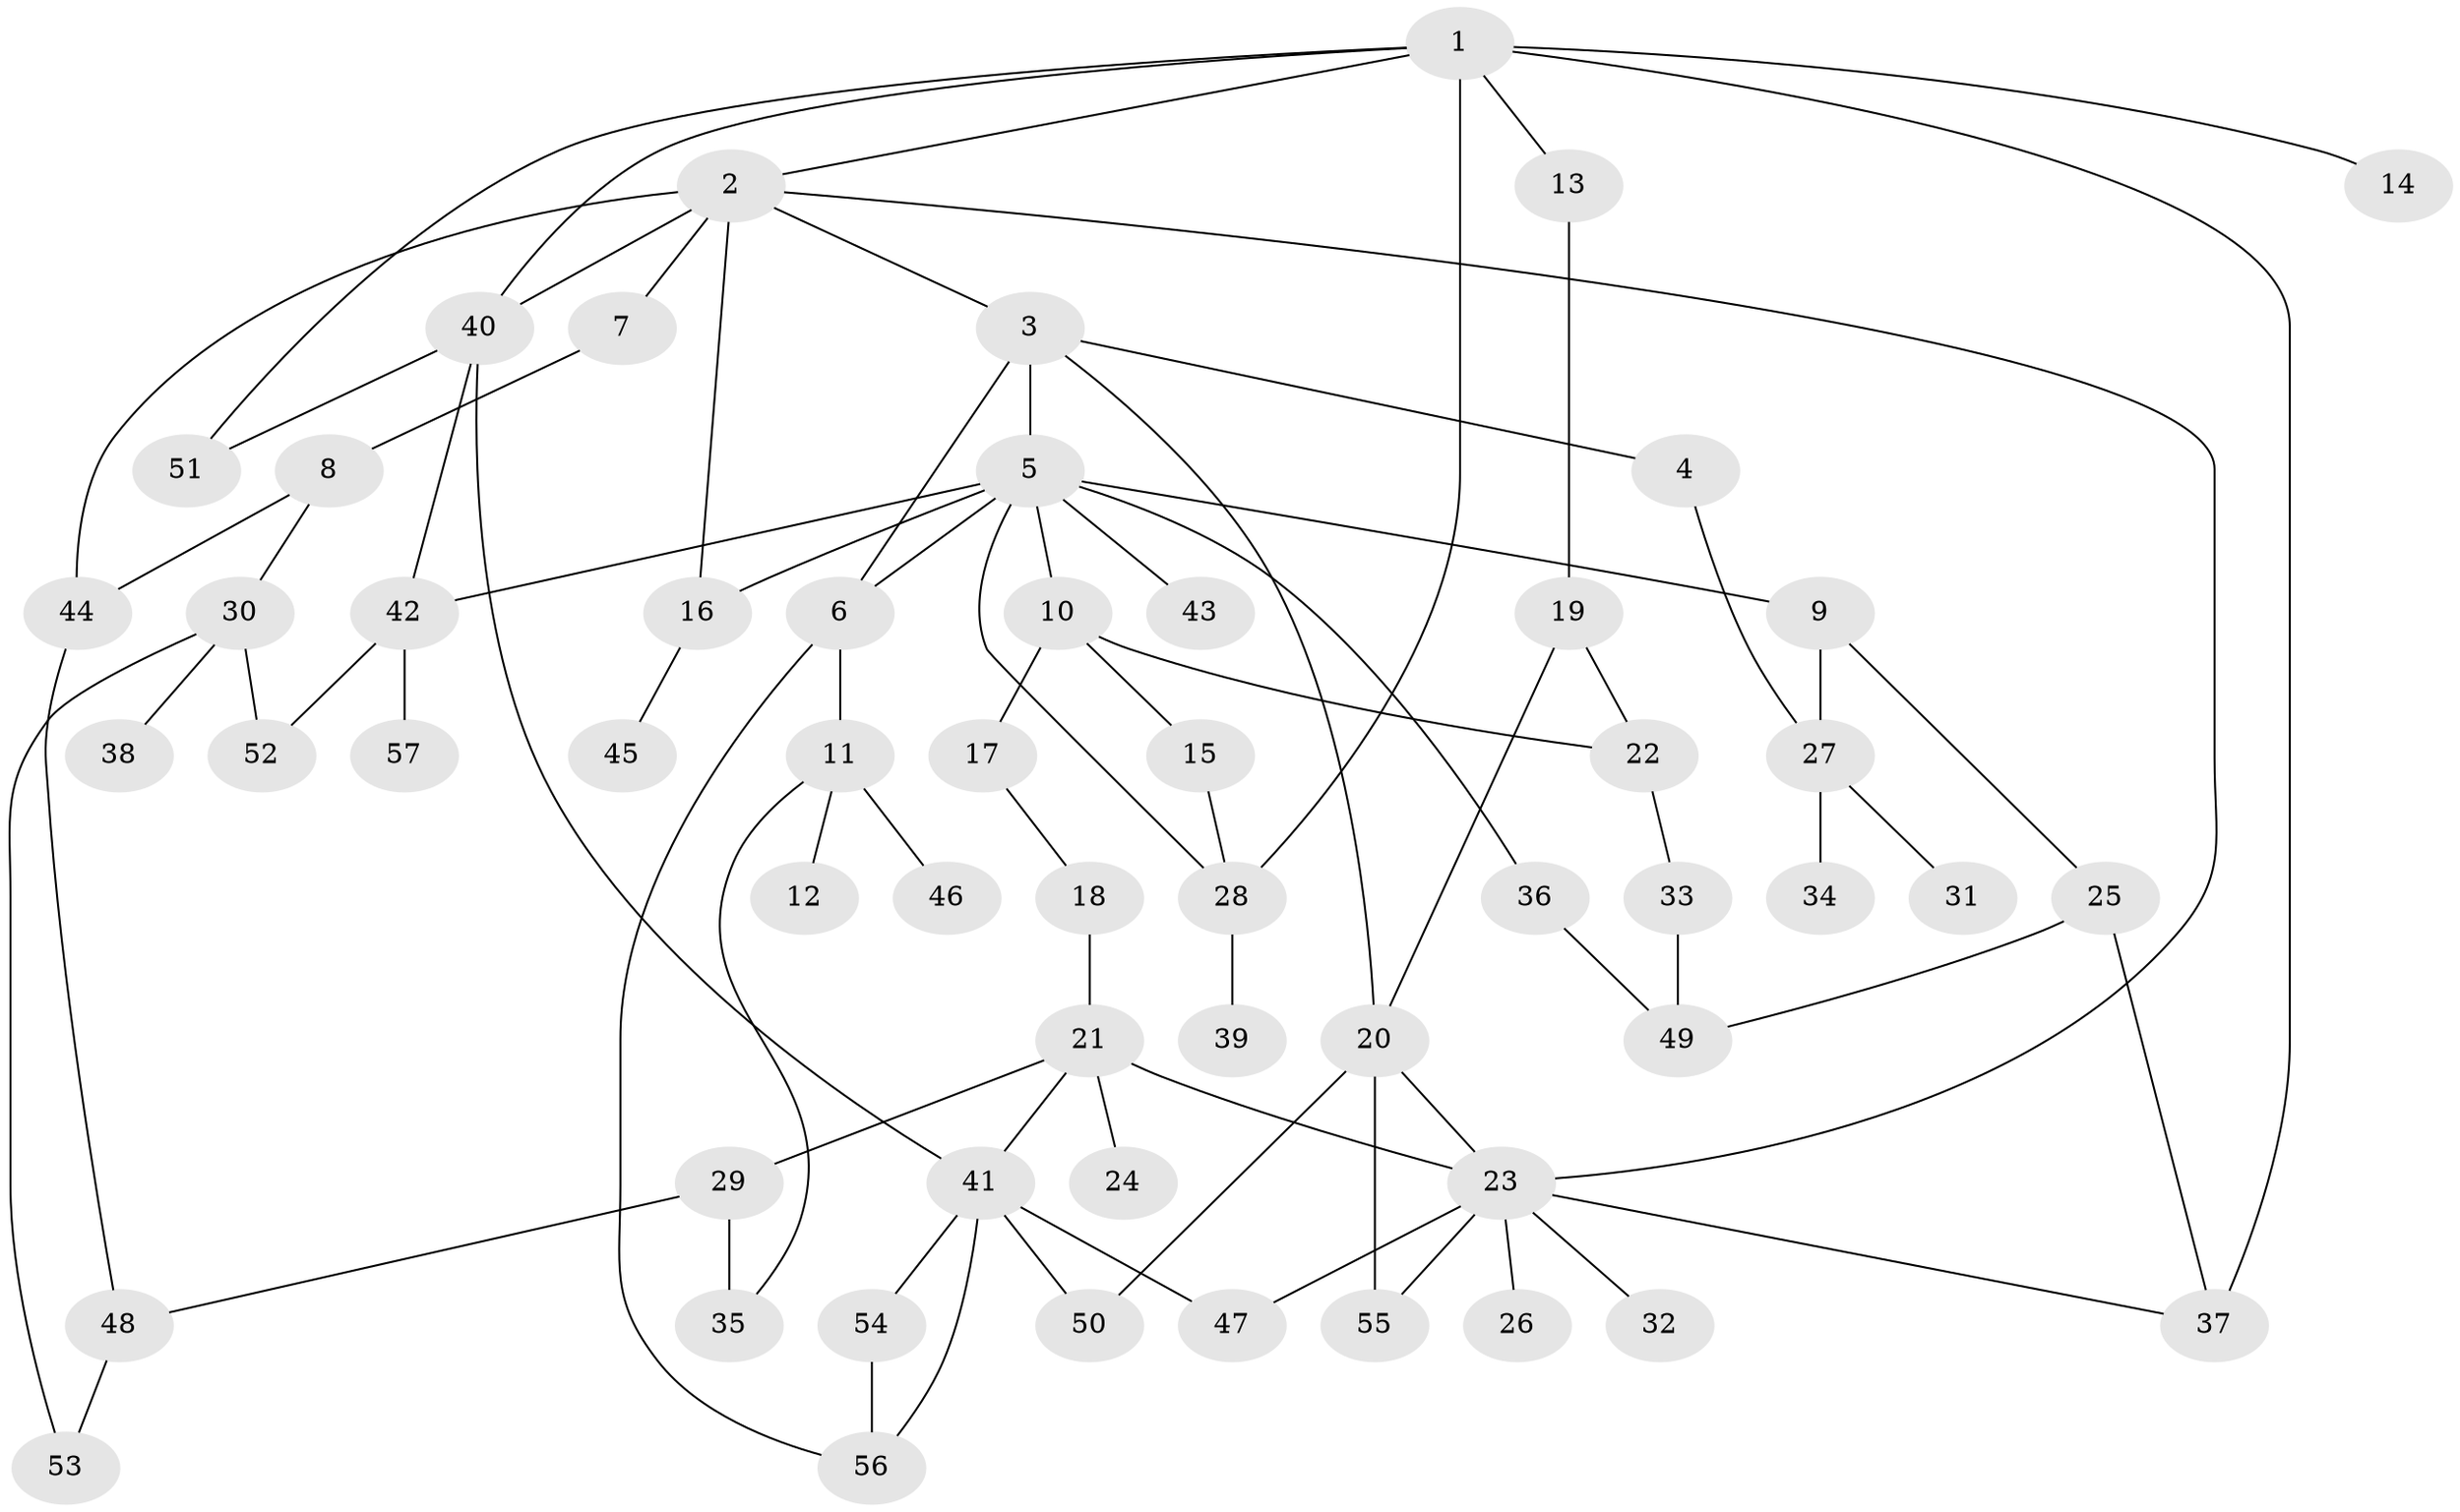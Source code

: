 // Generated by graph-tools (version 1.1) at 2025/10/02/27/25 16:10:52]
// undirected, 57 vertices, 83 edges
graph export_dot {
graph [start="1"]
  node [color=gray90,style=filled];
  1;
  2;
  3;
  4;
  5;
  6;
  7;
  8;
  9;
  10;
  11;
  12;
  13;
  14;
  15;
  16;
  17;
  18;
  19;
  20;
  21;
  22;
  23;
  24;
  25;
  26;
  27;
  28;
  29;
  30;
  31;
  32;
  33;
  34;
  35;
  36;
  37;
  38;
  39;
  40;
  41;
  42;
  43;
  44;
  45;
  46;
  47;
  48;
  49;
  50;
  51;
  52;
  53;
  54;
  55;
  56;
  57;
  1 -- 2;
  1 -- 13;
  1 -- 14;
  1 -- 28;
  1 -- 51;
  1 -- 37;
  1 -- 40;
  2 -- 3;
  2 -- 7;
  2 -- 16;
  2 -- 40;
  2 -- 44;
  2 -- 23;
  3 -- 4;
  3 -- 5;
  3 -- 6;
  3 -- 20;
  4 -- 27;
  5 -- 9;
  5 -- 10;
  5 -- 36;
  5 -- 42;
  5 -- 43;
  5 -- 6;
  5 -- 28;
  5 -- 16;
  6 -- 11;
  6 -- 56;
  7 -- 8;
  8 -- 30;
  8 -- 44;
  9 -- 25;
  9 -- 27;
  10 -- 15;
  10 -- 17;
  10 -- 22;
  11 -- 12;
  11 -- 46;
  11 -- 35;
  13 -- 19;
  15 -- 28;
  16 -- 45;
  17 -- 18;
  18 -- 21;
  19 -- 22;
  19 -- 20;
  20 -- 23;
  20 -- 50;
  20 -- 55;
  21 -- 24;
  21 -- 29;
  21 -- 23;
  21 -- 41;
  22 -- 33;
  23 -- 26;
  23 -- 32;
  23 -- 37;
  23 -- 47;
  23 -- 55;
  25 -- 37;
  25 -- 49;
  27 -- 31;
  27 -- 34;
  28 -- 39;
  29 -- 35;
  29 -- 48;
  30 -- 38;
  30 -- 53;
  30 -- 52;
  33 -- 49;
  36 -- 49;
  40 -- 41;
  40 -- 42;
  40 -- 51;
  41 -- 50;
  41 -- 54;
  41 -- 47;
  41 -- 56;
  42 -- 52;
  42 -- 57;
  44 -- 48;
  48 -- 53;
  54 -- 56;
}
